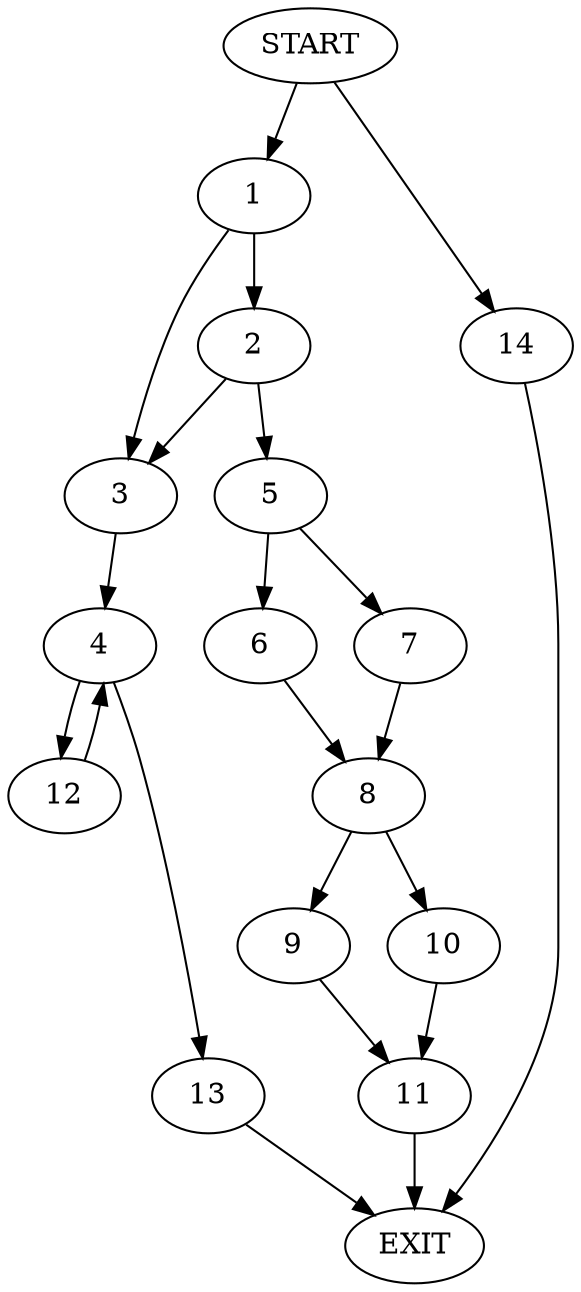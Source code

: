 digraph {
0 [label="START"]
15 [label="EXIT"]
0 -> 1
1 -> 2
1 -> 3
3 -> 4
2 -> 5
2 -> 3
5 -> 6
5 -> 7
7 -> 8
6 -> 8
8 -> 9
8 -> 10
9 -> 11
10 -> 11
11 -> 15
4 -> 12
4 -> 13
12 -> 4
13 -> 15
0 -> 14
14 -> 15
}
